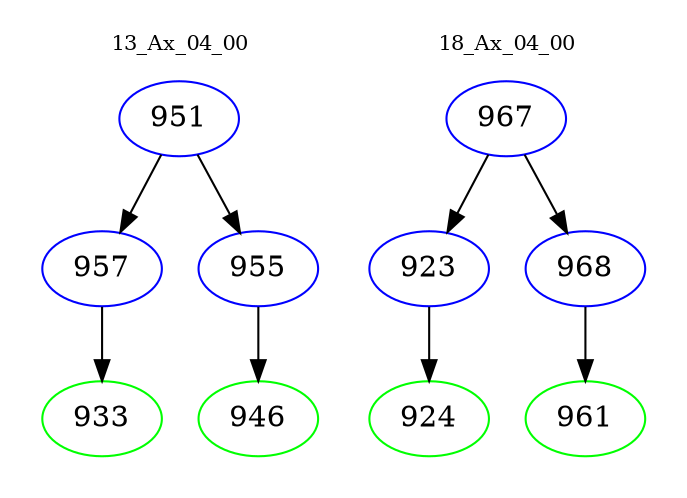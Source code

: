 digraph{
subgraph cluster_0 {
color = white
label = "13_Ax_04_00";
fontsize=10;
T0_951 [label="951", color="blue"]
T0_951 -> T0_957 [color="black"]
T0_957 [label="957", color="blue"]
T0_957 -> T0_933 [color="black"]
T0_933 [label="933", color="green"]
T0_951 -> T0_955 [color="black"]
T0_955 [label="955", color="blue"]
T0_955 -> T0_946 [color="black"]
T0_946 [label="946", color="green"]
}
subgraph cluster_1 {
color = white
label = "18_Ax_04_00";
fontsize=10;
T1_967 [label="967", color="blue"]
T1_967 -> T1_923 [color="black"]
T1_923 [label="923", color="blue"]
T1_923 -> T1_924 [color="black"]
T1_924 [label="924", color="green"]
T1_967 -> T1_968 [color="black"]
T1_968 [label="968", color="blue"]
T1_968 -> T1_961 [color="black"]
T1_961 [label="961", color="green"]
}
}
